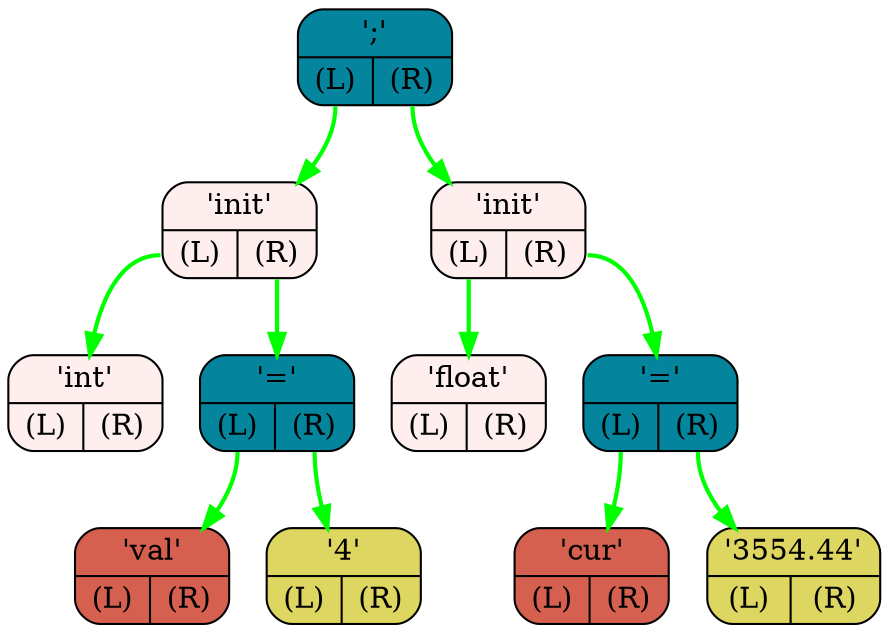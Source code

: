 digraph G{
    rankdir=TB;
    NODE0x7ffd223a4728[shape="Mrecord",color="black",fillcolor="#04859D",style="filled",label="{';' | {<L> (L) | <R> (R)}}"]
    NODE0x7ffd223a4750[shape="Mrecord",color="black",fillcolor="#FFEEEE",style="filled",label="{'init' | {<L> (L) | <R> (R)}}"]
    NODE0x7ffd223a4778[shape="Mrecord",color="black",fillcolor="#FFEEEE",style="filled",label="{'int' | {<L> (L) | <R> (R)}}"]
    NODE0x7ffd223a47a0[shape="Mrecord",color="black",fillcolor="#04859D",style="filled",label="{'=' | {<L> (L) | <R> (R)}}"]
    NODE0x7ffd223a47c8[shape="Mrecord",color="black",fillcolor="#d56050",style="filled",label="{'val' | {<L> (L) | <R> (R)}}"]
    NODE0x7ffd223a47f0[shape="Mrecord",color="black",fillcolor="#ddd660",style="filled",label="{'4' | {<L> (L) | <R> (R)}}"]
    NODE0x7ffd223a4818[shape="Mrecord",color="black",fillcolor="#FFEEEE",style="filled",label="{'init' | {<L> (L) | <R> (R)}}"]
    NODE0x7ffd223a4840[shape="Mrecord",color="black",fillcolor="#FFEEEE",style="filled",label="{'float' | {<L> (L) | <R> (R)}}"]
    NODE0x7ffd223a4868[shape="Mrecord",color="black",fillcolor="#04859D",style="filled",label="{'=' | {<L> (L) | <R> (R)}}"]
    NODE0x7ffd223a4890[shape="Mrecord",color="black",fillcolor="#d56050",style="filled",label="{'cur' | {<L> (L) | <R> (R)}}"]
    NODE0x7ffd223a48b8[shape="Mrecord",color="black",fillcolor="#ddd660",style="filled",label="{'3554.44' | {<L> (L) | <R> (R)}}"]
    NODE0x7ffd223a47a0:L-> NODE0x7ffd223a47c8 [color="#00FF00",penwidth=2,label=""]
    NODE0x7ffd223a47a0:R-> NODE0x7ffd223a47f0 [color="#00FF00",penwidth=2,label=""]
    NODE0x7ffd223a4750:L-> NODE0x7ffd223a4778 [color="#00FF00",penwidth=2,label=""]
    NODE0x7ffd223a4750:R-> NODE0x7ffd223a47a0 [color="#00FF00",penwidth=2,label=""]
    NODE0x7ffd223a4868:L-> NODE0x7ffd223a4890 [color="#00FF00",penwidth=2,label=""]
    NODE0x7ffd223a4868:R-> NODE0x7ffd223a48b8 [color="#00FF00",penwidth=2,label=""]
    NODE0x7ffd223a4818:L-> NODE0x7ffd223a4840 [color="#00FF00",penwidth=2,label=""]
    NODE0x7ffd223a4818:R-> NODE0x7ffd223a4868 [color="#00FF00",penwidth=2,label=""]
    NODE0x7ffd223a4728:L-> NODE0x7ffd223a4750 [color="#00FF00",penwidth=2,label=""]
    NODE0x7ffd223a4728:R-> NODE0x7ffd223a4818 [color="#00FF00",penwidth=2,label=""]
}